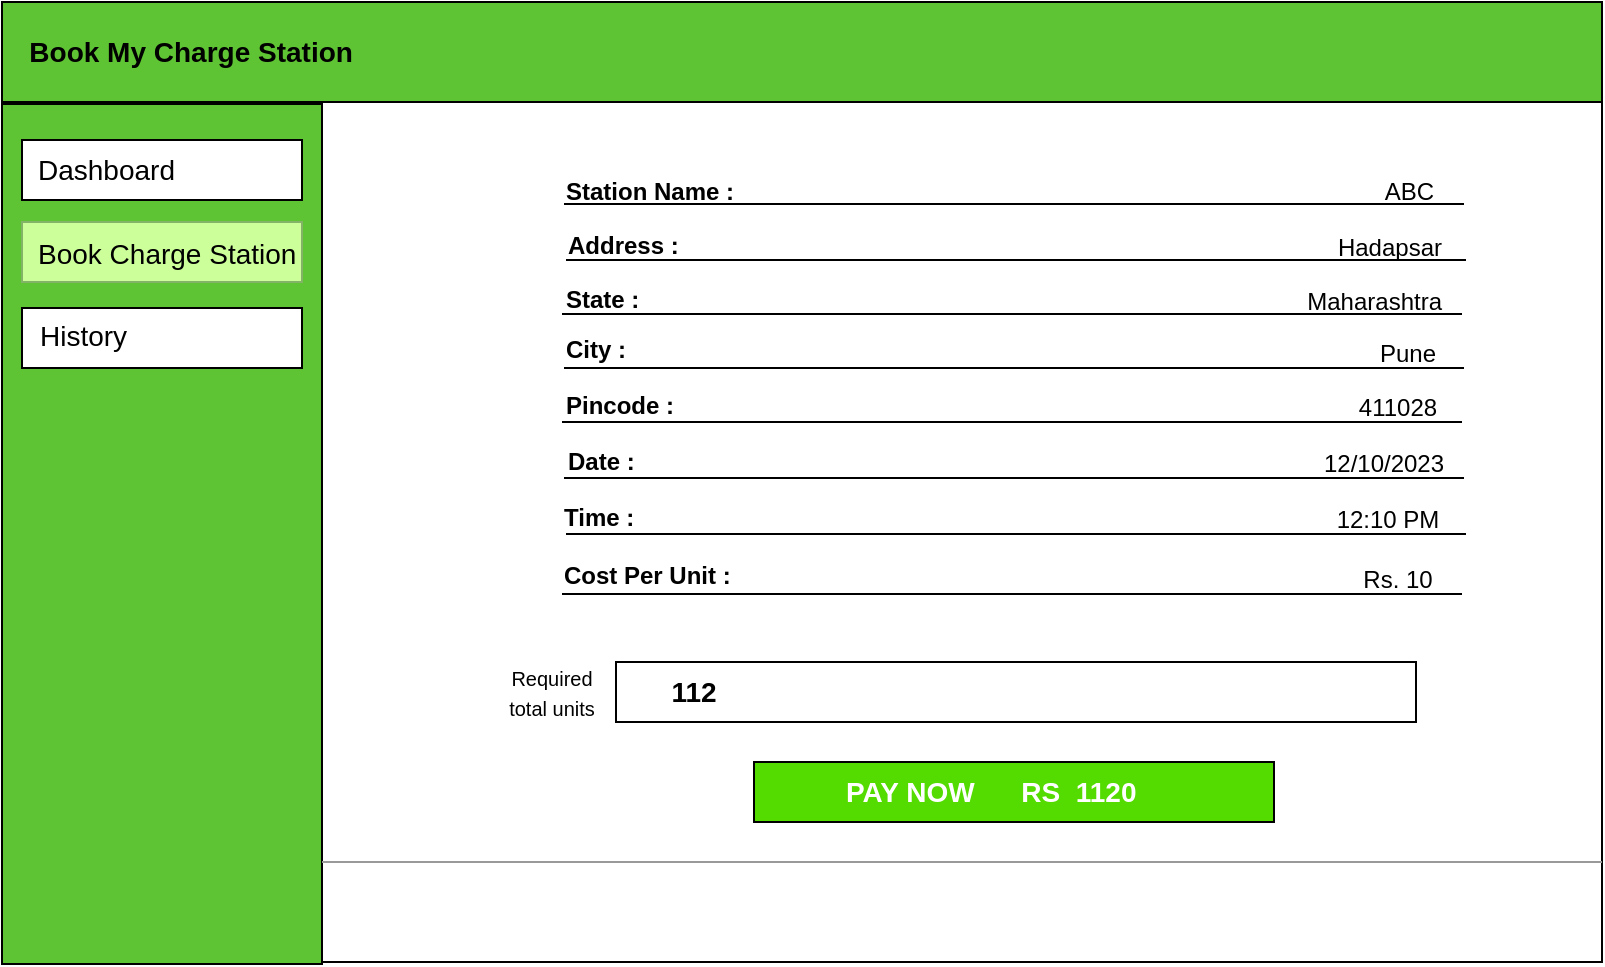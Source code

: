 <mxfile version="22.1.0" type="google">
  <diagram name="Page-1" id="OZEU3zZjqJkka26Pcejr">
    <mxGraphModel grid="1" page="1" gridSize="10" guides="1" tooltips="1" connect="1" arrows="1" fold="1" pageScale="1" pageWidth="850" pageHeight="1100" math="0" shadow="0">
      <root>
        <mxCell id="0" />
        <mxCell id="1" parent="0" />
        <mxCell id="dn5P-GapS0LjUxuIJG2u-44" value="" style="rounded=0;whiteSpace=wrap;html=1;" vertex="1" parent="1">
          <mxGeometry y="10" width="800" height="480" as="geometry" />
        </mxCell>
        <mxCell id="dn5P-GapS0LjUxuIJG2u-45" value="&amp;nbsp;&amp;nbsp; Book My Charge Station" style="rounded=0;whiteSpace=wrap;html=1;fontStyle=1;fontSize=14;align=left;fillColor=#5FC433;" vertex="1" parent="1">
          <mxGeometry y="10" width="800" height="50" as="geometry" />
        </mxCell>
        <mxCell id="dn5P-GapS0LjUxuIJG2u-46" value="" style="rounded=0;whiteSpace=wrap;html=1;fillColor=#5FC433;" vertex="1" parent="1">
          <mxGeometry y="61" width="160" height="430" as="geometry" />
        </mxCell>
        <mxCell id="dn5P-GapS0LjUxuIJG2u-51" value="" style="rounded=0;whiteSpace=wrap;html=1;" vertex="1" parent="1">
          <mxGeometry x="10" y="79" width="140" height="30" as="geometry" />
        </mxCell>
        <mxCell id="dn5P-GapS0LjUxuIJG2u-52" value="" style="rounded=0;whiteSpace=wrap;html=1;fillColor=#CCFF99;strokeColor=#82b366;" vertex="1" parent="1">
          <mxGeometry x="10" y="120" width="140" height="30" as="geometry" />
        </mxCell>
        <mxCell id="dn5P-GapS0LjUxuIJG2u-53" value="" style="rounded=0;whiteSpace=wrap;html=1;" vertex="1" parent="1">
          <mxGeometry x="10" y="163" width="140" height="30" as="geometry" />
        </mxCell>
        <mxCell id="dn5P-GapS0LjUxuIJG2u-102" value="" style="verticalLabelPosition=bottom;shadow=0;dashed=0;align=center;html=1;verticalAlign=top;strokeWidth=1;shape=mxgraph.mockup.markup.line;strokeColor=#999999;" vertex="1" parent="1">
          <mxGeometry x="160" y="430" width="640" height="20" as="geometry" />
        </mxCell>
        <mxCell id="dn5P-GapS0LjUxuIJG2u-103" value="" style="line;strokeWidth=1;rotatable=0;dashed=0;labelPosition=right;align=left;verticalAlign=middle;spacingTop=0;spacingLeft=6;points=[];portConstraint=eastwest;" vertex="1" parent="1">
          <mxGeometry x="280" y="161" width="450" height="10" as="geometry" />
        </mxCell>
        <mxCell id="dn5P-GapS0LjUxuIJG2u-105" value="" style="line;strokeWidth=1;rotatable=0;dashed=0;labelPosition=right;align=left;verticalAlign=middle;spacingTop=0;spacingLeft=6;points=[];portConstraint=eastwest;" vertex="1" parent="1">
          <mxGeometry x="282" y="134" width="450" height="10" as="geometry" />
        </mxCell>
        <mxCell id="dn5P-GapS0LjUxuIJG2u-107" value="" style="line;strokeWidth=1;rotatable=0;dashed=0;labelPosition=right;align=left;verticalAlign=middle;spacingTop=0;spacingLeft=6;points=[];portConstraint=eastwest;" vertex="1" parent="1">
          <mxGeometry x="281" y="188" width="450" height="10" as="geometry" />
        </mxCell>
        <mxCell id="dn5P-GapS0LjUxuIJG2u-108" value="" style="line;strokeWidth=1;rotatable=0;dashed=0;labelPosition=right;align=left;verticalAlign=middle;spacingTop=0;spacingLeft=6;points=[];portConstraint=eastwest;" vertex="1" parent="1">
          <mxGeometry x="280" y="215" width="450" height="10" as="geometry" />
        </mxCell>
        <mxCell id="dn5P-GapS0LjUxuIJG2u-109" value="" style="line;strokeWidth=1;rotatable=0;dashed=0;labelPosition=right;align=left;verticalAlign=middle;spacingTop=0;spacingLeft=6;points=[];portConstraint=eastwest;" vertex="1" parent="1">
          <mxGeometry x="281" y="106" width="450" height="10" as="geometry" />
        </mxCell>
        <mxCell id="dn5P-GapS0LjUxuIJG2u-110" value="" style="line;strokeWidth=1;rotatable=0;dashed=0;labelPosition=right;align=left;verticalAlign=middle;spacingTop=0;spacingLeft=6;points=[];portConstraint=eastwest;" vertex="1" parent="1">
          <mxGeometry x="281" y="243" width="450" height="10" as="geometry" />
        </mxCell>
        <mxCell id="dn5P-GapS0LjUxuIJG2u-112" value="" style="line;strokeWidth=1;rotatable=0;dashed=0;labelPosition=right;align=left;verticalAlign=middle;spacingTop=0;spacingLeft=6;points=[];portConstraint=eastwest;" vertex="1" parent="1">
          <mxGeometry x="282" y="271" width="450" height="10" as="geometry" />
        </mxCell>
        <mxCell id="dn5P-GapS0LjUxuIJG2u-113" value="" style="line;strokeWidth=1;rotatable=0;dashed=0;labelPosition=right;align=left;verticalAlign=middle;spacingTop=0;spacingLeft=6;points=[];portConstraint=eastwest;" vertex="1" parent="1">
          <mxGeometry x="280" y="301" width="450" height="10" as="geometry" />
        </mxCell>
        <mxCell id="dn5P-GapS0LjUxuIJG2u-114" value="" style="rounded=0;whiteSpace=wrap;html=1;fillColor=#54DB00;" vertex="1" parent="1">
          <mxGeometry x="376" y="390" width="260" height="30" as="geometry" />
        </mxCell>
        <mxCell id="dn5P-GapS0LjUxuIJG2u-116" value="" style="rounded=0;whiteSpace=wrap;html=1;fontSize=14;" vertex="1" parent="1">
          <mxGeometry x="307" y="340" width="400" height="30" as="geometry" />
        </mxCell>
        <mxCell id="dn5P-GapS0LjUxuIJG2u-117" value="&lt;font style=&quot;font-size: 10px;&quot;&gt;Required total units&lt;/font&gt;" style="text;html=1;strokeColor=none;fillColor=none;align=center;verticalAlign=middle;whiteSpace=wrap;rounded=0;" vertex="1" parent="1">
          <mxGeometry x="245" y="340" width="60" height="30" as="geometry" />
        </mxCell>
        <mxCell id="dn5P-GapS0LjUxuIJG2u-118" value="Book Charge Station" style="text;html=1;strokeColor=none;fillColor=none;align=left;verticalAlign=middle;whiteSpace=wrap;rounded=0;fontSize=14;" vertex="1" parent="1">
          <mxGeometry x="16" y="121" width="150" height="30" as="geometry" />
        </mxCell>
        <mxCell id="dn5P-GapS0LjUxuIJG2u-119" value="Dashboard" style="text;html=1;strokeColor=none;fillColor=none;align=left;verticalAlign=middle;whiteSpace=wrap;rounded=0;fontSize=14;" vertex="1" parent="1">
          <mxGeometry x="16" y="79" width="60" height="30" as="geometry" />
        </mxCell>
        <mxCell id="dn5P-GapS0LjUxuIJG2u-120" value="History" style="text;html=1;strokeColor=none;fillColor=none;align=left;verticalAlign=middle;whiteSpace=wrap;rounded=0;fontSize=14;" vertex="1" parent="1">
          <mxGeometry x="17" y="162" width="60" height="30" as="geometry" />
        </mxCell>
        <mxCell id="dn5P-GapS0LjUxuIJG2u-121" value="ABC" style="text;html=1;strokeColor=none;fillColor=none;align=right;verticalAlign=middle;whiteSpace=wrap;rounded=0;" vertex="1" parent="1">
          <mxGeometry x="658" y="90" width="60" height="30" as="geometry" />
        </mxCell>
        <mxCell id="dn5P-GapS0LjUxuIJG2u-122" value="Station Name :" style="text;html=1;strokeColor=none;fillColor=none;align=left;verticalAlign=middle;whiteSpace=wrap;rounded=0;fontStyle=1" vertex="1" parent="1">
          <mxGeometry x="280" y="90" width="90" height="30" as="geometry" />
        </mxCell>
        <mxCell id="dn5P-GapS0LjUxuIJG2u-123" value="Address :" style="text;html=1;strokeColor=none;fillColor=none;align=left;verticalAlign=middle;whiteSpace=wrap;rounded=0;fontStyle=1" vertex="1" parent="1">
          <mxGeometry x="281" y="117" width="60" height="30" as="geometry" />
        </mxCell>
        <mxCell id="dn5P-GapS0LjUxuIJG2u-124" value="State :" style="text;html=1;strokeColor=none;fillColor=none;align=left;verticalAlign=middle;whiteSpace=wrap;rounded=0;fontStyle=1" vertex="1" parent="1">
          <mxGeometry x="280" y="144" width="60" height="30" as="geometry" />
        </mxCell>
        <mxCell id="dn5P-GapS0LjUxuIJG2u-125" value="City :" style="text;html=1;strokeColor=none;fillColor=none;align=left;verticalAlign=middle;whiteSpace=wrap;rounded=0;fontStyle=1" vertex="1" parent="1">
          <mxGeometry x="280" y="169" width="90" height="30" as="geometry" />
        </mxCell>
        <mxCell id="dn5P-GapS0LjUxuIJG2u-126" value="Pincode :" style="text;html=1;strokeColor=none;fillColor=none;align=left;verticalAlign=middle;whiteSpace=wrap;rounded=0;fontStyle=1" vertex="1" parent="1">
          <mxGeometry x="280" y="197" width="60" height="30" as="geometry" />
        </mxCell>
        <mxCell id="dn5P-GapS0LjUxuIJG2u-127" value="Date :" style="text;html=1;strokeColor=none;fillColor=none;align=left;verticalAlign=middle;whiteSpace=wrap;rounded=0;fontStyle=1" vertex="1" parent="1">
          <mxGeometry x="281" y="225" width="60" height="30" as="geometry" />
        </mxCell>
        <mxCell id="dn5P-GapS0LjUxuIJG2u-128" value="Time :" style="text;html=1;strokeColor=none;fillColor=none;align=left;verticalAlign=middle;whiteSpace=wrap;rounded=0;fontStyle=1" vertex="1" parent="1">
          <mxGeometry x="279" y="253" width="60" height="30" as="geometry" />
        </mxCell>
        <mxCell id="dn5P-GapS0LjUxuIJG2u-129" value="Cost Per Unit :" style="text;html=1;strokeColor=none;fillColor=none;align=left;verticalAlign=middle;whiteSpace=wrap;rounded=0;fontStyle=1" vertex="1" parent="1">
          <mxGeometry x="279" y="282" width="90" height="30" as="geometry" />
        </mxCell>
        <mxCell id="dn5P-GapS0LjUxuIJG2u-131" value="&lt;font color=&quot;#ffffff&quot;&gt;PAY NOW &amp;nbsp; &amp;nbsp;&amp;nbsp; RS&amp;nbsp; 1120&lt;/font&gt;" style="text;html=1;strokeColor=none;fillColor=none;align=left;verticalAlign=middle;whiteSpace=wrap;rounded=0;fontStyle=1;fontSize=14;" vertex="1" parent="1">
          <mxGeometry x="420" y="390" width="182" height="30" as="geometry" />
        </mxCell>
        <mxCell id="dn5P-GapS0LjUxuIJG2u-132" value="&lt;div align=&quot;right&quot;&gt;Hadapsar&lt;/div&gt;" style="text;html=1;strokeColor=none;fillColor=none;align=right;verticalAlign=middle;whiteSpace=wrap;rounded=0;" vertex="1" parent="1">
          <mxGeometry x="662" y="118" width="60" height="30" as="geometry" />
        </mxCell>
        <mxCell id="dn5P-GapS0LjUxuIJG2u-133" value="Maharashtra" style="text;html=1;strokeColor=none;fillColor=none;align=right;verticalAlign=middle;whiteSpace=wrap;rounded=0;" vertex="1" parent="1">
          <mxGeometry x="662" y="145" width="60" height="30" as="geometry" />
        </mxCell>
        <mxCell id="dn5P-GapS0LjUxuIJG2u-134" value="Pune" style="text;html=1;strokeColor=none;fillColor=none;align=center;verticalAlign=middle;whiteSpace=wrap;rounded=0;" vertex="1" parent="1">
          <mxGeometry x="673" y="171" width="60" height="30" as="geometry" />
        </mxCell>
        <mxCell id="dn5P-GapS0LjUxuIJG2u-135" value="411028" style="text;html=1;strokeColor=none;fillColor=none;align=center;verticalAlign=middle;whiteSpace=wrap;rounded=0;" vertex="1" parent="1">
          <mxGeometry x="668" y="198" width="60" height="30" as="geometry" />
        </mxCell>
        <mxCell id="dn5P-GapS0LjUxuIJG2u-136" value="12/10/2023" style="text;html=1;strokeColor=none;fillColor=none;align=center;verticalAlign=middle;whiteSpace=wrap;rounded=0;" vertex="1" parent="1">
          <mxGeometry x="661" y="226" width="60" height="30" as="geometry" />
        </mxCell>
        <mxCell id="dn5P-GapS0LjUxuIJG2u-137" value="12:10 PM" style="text;html=1;strokeColor=none;fillColor=none;align=center;verticalAlign=middle;whiteSpace=wrap;rounded=0;" vertex="1" parent="1">
          <mxGeometry x="663" y="254" width="60" height="30" as="geometry" />
        </mxCell>
        <mxCell id="dn5P-GapS0LjUxuIJG2u-138" value="Rs. 10" style="text;html=1;strokeColor=none;fillColor=none;align=center;verticalAlign=middle;whiteSpace=wrap;rounded=0;" vertex="1" parent="1">
          <mxGeometry x="668" y="284" width="60" height="30" as="geometry" />
        </mxCell>
        <mxCell id="dn5P-GapS0LjUxuIJG2u-141" value="112" style="text;html=1;strokeColor=none;fillColor=none;align=center;verticalAlign=middle;whiteSpace=wrap;rounded=0;fontSize=14;fontStyle=1" vertex="1" parent="1">
          <mxGeometry x="316" y="340" width="60" height="30" as="geometry" />
        </mxCell>
      </root>
    </mxGraphModel>
  </diagram>
</mxfile>
